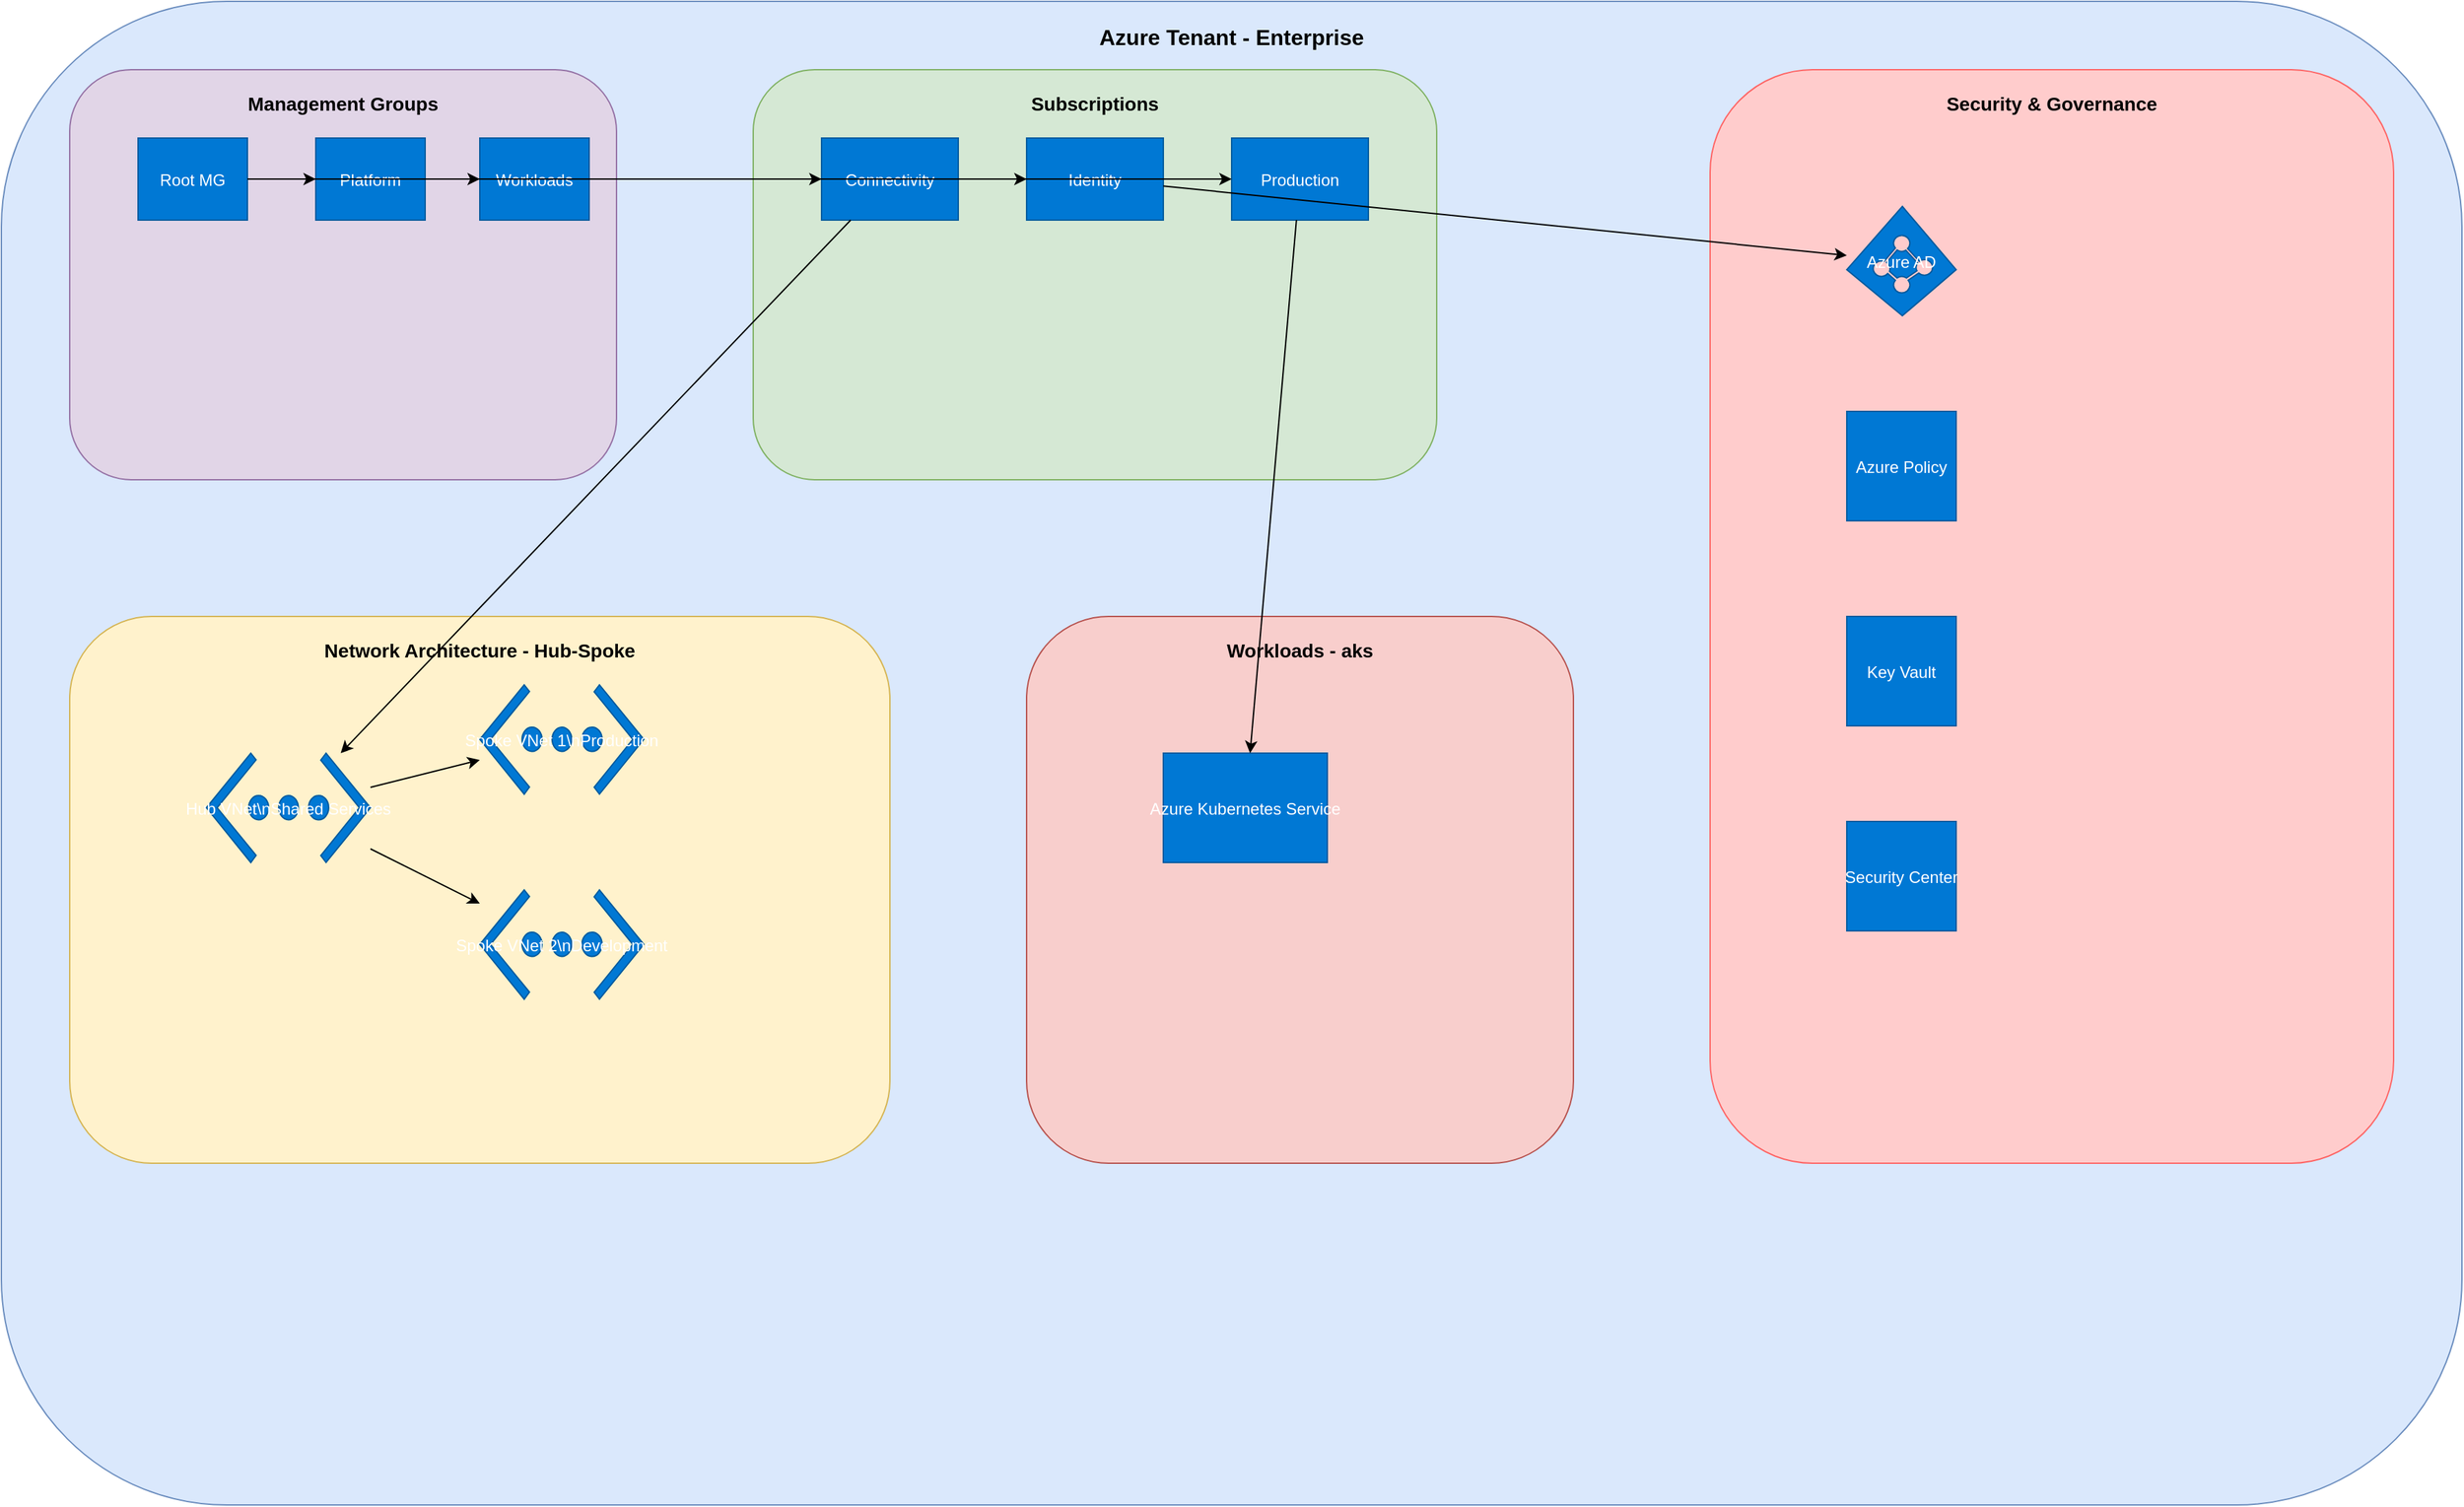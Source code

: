 <mxfile version="1.0.0">
  <diagram name="Azure Landing Zone Architecture" id="azure-lz-b84d114b-6cf3-499f-818a-b832cad1fa9f">
    <mxGraphModel dx="1422" dy="794" grid="1" gridSize="10" guides="1" tooltips="1" connect="1" arrows="1" fold="1" page="1" pageScale="1" pageWidth="1920" pageHeight="1200" math="0" shadow="0">
      <root>
        <mxCell id="0" />
        <mxCell id="1" parent="0" />
        
        <!-- Azure Tenant Container -->
        <mxCell id="tenant" value="Azure Tenant - Enterprise" style="rounded=1;whiteSpace=wrap;html=1;fillColor=#dae8fc;strokeColor=#6c8ebf;fontSize=16;fontStyle=1;verticalAlign=top;spacingTop=10;" vertex="1" parent="1">
          <mxGeometry x="50" y="50" width="1800" height="1100" as="geometry" />
        </mxCell>
        
        <!-- Management Groups -->
        <mxCell id="mgmt-groups" value="Management Groups" style="rounded=1;whiteSpace=wrap;html=1;fillColor=#e1d5e7;strokeColor=#9673a6;fontSize=14;fontStyle=1;verticalAlign=top;spacingTop=10;" vertex="1" parent="1">
          <mxGeometry x="100" y="100" width="400" height="300" as="geometry" />
        </mxCell>
        
        <mxCell id="root-mg" value="Root MG" style="shape=mxgraph.azure.management;fillColor=#0078d4;strokeColor=#005a9e;fontColor=#ffffff;" vertex="1" parent="1">
          <mxGeometry x="150" y="150" width="80" height="60" as="geometry" />
        </mxCell>
        
        <mxCell id="platform-mg" value="Platform" style="shape=mxgraph.azure.management;fillColor=#0078d4;strokeColor=#005a9e;fontColor=#ffffff;" vertex="1" parent="1">
          <mxGeometry x="280" y="150" width="80" height="60" as="geometry" />
        </mxCell>
        
        <mxCell id="workloads-mg" value="Workloads" style="shape=mxgraph.azure.management;fillColor=#0078d4;strokeColor=#005a9e;fontColor=#ffffff;" vertex="1" parent="1">
          <mxGeometry x="400" y="150" width="80" height="60" as="geometry" />
        </mxCell>
        
        <!-- Subscriptions -->
        <mxCell id="subscriptions" value="Subscriptions" style="rounded=1;whiteSpace=wrap;html=1;fillColor=#d5e8d4;strokeColor=#82b366;fontSize=14;fontStyle=1;verticalAlign=top;spacingTop=10;" vertex="1" parent="1">
          <mxGeometry x="600" y="100" width="500" height="300" as="geometry" />
        </mxCell>
        
        <mxCell id="connectivity-sub" value="Connectivity" style="shape=mxgraph.azure.subscription;fillColor=#0078d4;strokeColor=#005a9e;fontColor=#ffffff;" vertex="1" parent="1">
          <mxGeometry x="650" y="150" width="100" height="60" as="geometry" />
        </mxCell>
        
        <mxCell id="identity-sub" value="Identity" style="shape=mxgraph.azure.subscription;fillColor=#0078d4;strokeColor=#005a9e;fontColor=#ffffff;" vertex="1" parent="1">
          <mxGeometry x="800" y="150" width="100" height="60" as="geometry" />
        </mxCell>
        
        <mxCell id="prod-sub" value="Production" style="shape=mxgraph.azure.subscription;fillColor=#0078d4;strokeColor=#005a9e;fontColor=#ffffff;" vertex="1" parent="1">
          <mxGeometry x="950" y="150" width="100" height="60" as="geometry" />
        </mxCell>
        
        <!-- Network Architecture -->
        <mxCell id="network" value="Network Architecture - Hub-Spoke" style="rounded=1;whiteSpace=wrap;html=1;fillColor=#fff2cc;strokeColor=#d6b656;fontSize=14;fontStyle=1;verticalAlign=top;spacingTop=10;" vertex="1" parent="1">
          <mxGeometry x="100" y="500" width="600" height="400" as="geometry" />
        </mxCell>
        
        <mxCell id="hub-vnet" value="Hub VNet\nShared Services" style="shape=mxgraph.azure.virtual_network;fillColor=#0078d4;strokeColor=#005a9e;fontColor=#ffffff;" vertex="1" parent="1">
          <mxGeometry x="200" y="600" width="120" height="80" as="geometry" />
        </mxCell>
        
        <mxCell id="spoke1-vnet" value="Spoke VNet 1\nProduction" style="shape=mxgraph.azure.virtual_network;fillColor=#0078d4;strokeColor=#005a9e;fontColor=#ffffff;" vertex="1" parent="1">
          <mxGeometry x="400" y="550" width="120" height="80" as="geometry" />
        </mxCell>
        
        <mxCell id="spoke2-vnet" value="Spoke VNet 2\nDevelopment" style="shape=mxgraph.azure.virtual_network;fillColor=#0078d4;strokeColor=#005a9e;fontColor=#ffffff;" vertex="1" parent="1">
          <mxGeometry x="400" y="700" width="120" height="80" as="geometry" />
        </mxCell>
        
        <!-- Workloads -->
        <mxCell id="workloads" value="Workloads - aks" style="rounded=1;whiteSpace=wrap;html=1;fillColor=#f8cecc;strokeColor=#b85450;fontSize=14;fontStyle=1;verticalAlign=top;spacingTop=10;" vertex="1" parent="1">
          <mxGeometry x="800" y="500" width="400" height="400" as="geometry" />
        </mxCell>
        
        <mxCell id="primary-workload" value="Azure Kubernetes Service" style="shape=mxgraph.azure.kubernetes_service;fillColor=#0078d4;strokeColor=#005a9e;fontColor=#ffffff;" vertex="1" parent="1">
          <mxGeometry x="900" y="600" width="120" height="80" as="geometry" />
        </mxCell>
        
        <!-- Security & Governance -->
        <mxCell id="security" value="Security &amp; Governance" style="rounded=1;whiteSpace=wrap;html=1;fillColor=#ffcccc;strokeColor=#ff6666;fontSize=14;fontStyle=1;verticalAlign=top;spacingTop=10;" vertex="1" parent="1">
          <mxGeometry x="1300" y="100" width="500" height="800" as="geometry" />
        </mxCell>
        
        <mxCell id="azure-ad" value="Azure AD" style="shape=mxgraph.azure.azure_active_directory;fillColor=#0078d4;strokeColor=#005a9e;fontColor=#ffffff;" vertex="1" parent="1">
          <mxGeometry x="1400" y="200" width="80" height="80" as="geometry" />
        </mxCell>
        
        <mxCell id="azure-policy" value="Azure Policy" style="shape=mxgraph.azure.azure_governance;fillColor=#0078d4;strokeColor=#005a9e;fontColor=#ffffff;" vertex="1" parent="1">
          <mxGeometry x="1400" y="350" width="80" height="80" as="geometry" />
        </mxCell>
        
        <mxCell id="key-vault" value="Key Vault" style="shape=mxgraph.azure.key_vault;fillColor=#0078d4;strokeColor=#005a9e;fontColor=#ffffff;" vertex="1" parent="1">
          <mxGeometry x="1400" y="500" width="80" height="80" as="geometry" />
        </mxCell>
        
        <mxCell id="security-center" value="Security Center" style="shape=mxgraph.azure.security_center;fillColor=#0078d4;strokeColor=#005a9e;fontColor=#ffffff;" vertex="1" parent="1">
          <mxGeometry x="1400" y="650" width="80" height="80" as="geometry" />
        </mxCell>
        
        <!-- Connections -->
        <mxCell id="conn1" edge="1" source="root-mg" target="platform-mg" parent="1">
          <mxGeometry relative="1" as="geometry" />
        </mxCell>
        <mxCell id="conn2" edge="1" source="root-mg" target="workloads-mg" parent="1">
          <mxGeometry relative="1" as="geometry" />
        </mxCell>
        <mxCell id="conn3" edge="1" source="platform-mg" target="connectivity-sub" parent="1">
          <mxGeometry relative="1" as="geometry" />
        </mxCell>
        <mxCell id="conn4" edge="1" source="platform-mg" target="identity-sub" parent="1">
          <mxGeometry relative="1" as="geometry" />
        </mxCell>
        <mxCell id="conn5" edge="1" source="workloads-mg" target="prod-sub" parent="1">
          <mxGeometry relative="1" as="geometry" />
        </mxCell>
        <mxCell id="conn6" edge="1" source="connectivity-sub" target="hub-vnet" parent="1">
          <mxGeometry relative="1" as="geometry" />
        </mxCell>
        <mxCell id="conn7" edge="1" source="hub-vnet" target="spoke1-vnet" parent="1">
          <mxGeometry relative="1" as="geometry" />
        </mxCell>
        <mxCell id="conn8" edge="1" source="hub-vnet" target="spoke2-vnet" parent="1">
          <mxGeometry relative="1" as="geometry" />
        </mxCell>
        <mxCell id="conn9" edge="1" source="prod-sub" target="primary-workload" parent="1">
          <mxGeometry relative="1" as="geometry" />
        </mxCell>
        <mxCell id="conn10" edge="1" source="identity-sub" target="azure-ad" parent="1">
          <mxGeometry relative="1" as="geometry" />
        </mxCell>
        
      </root>
    </mxGraphModel>
  </diagram>
</mxfile>